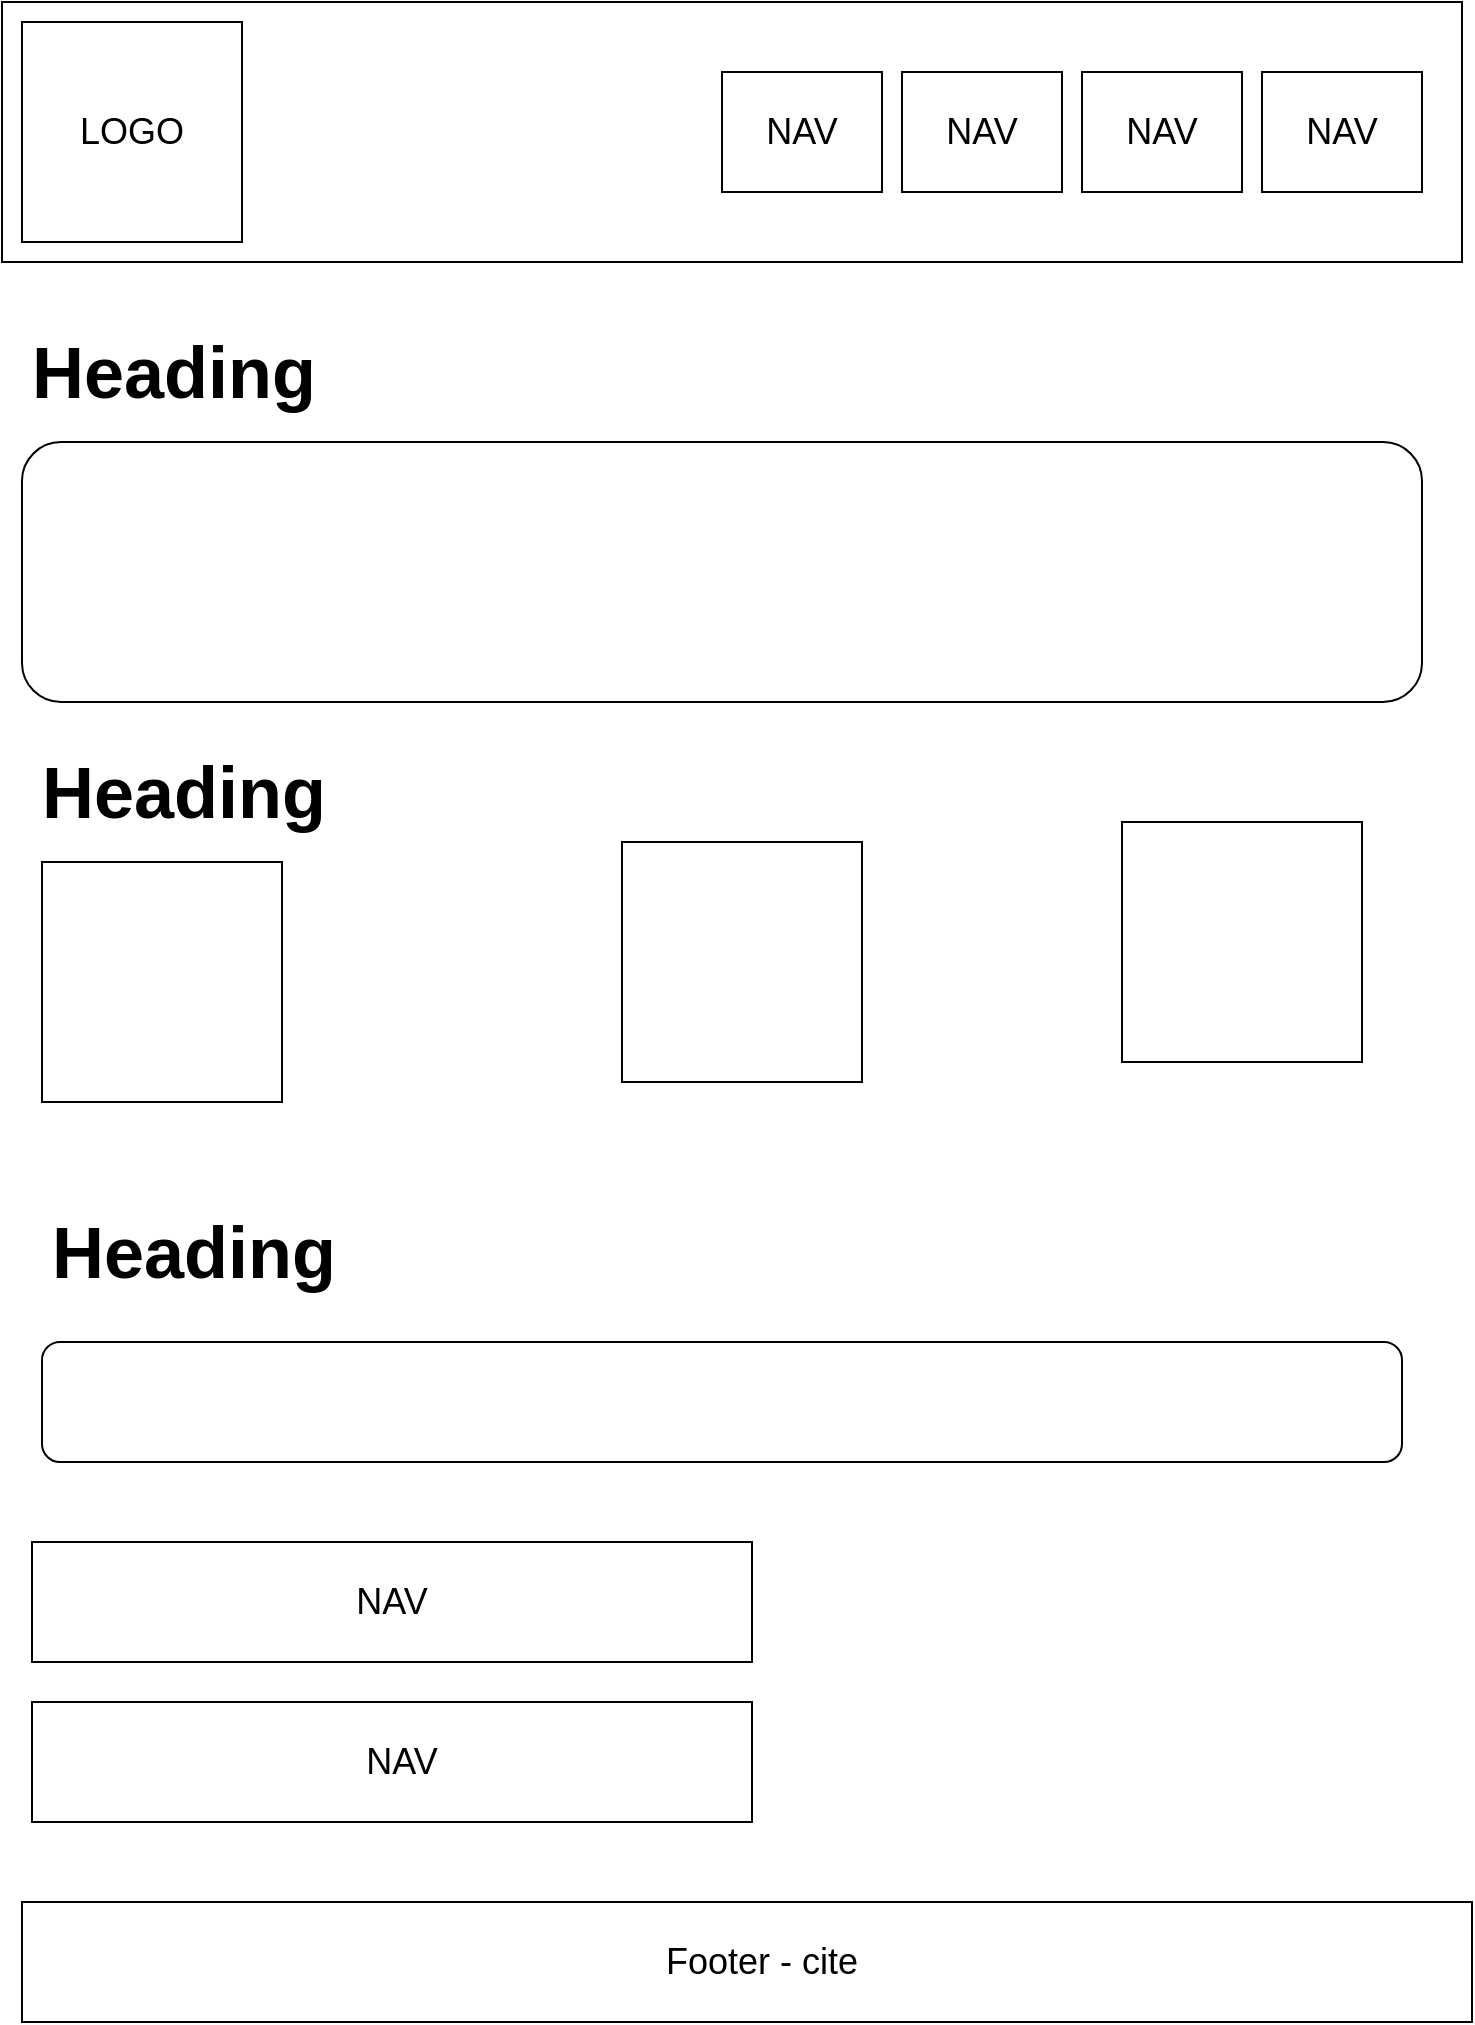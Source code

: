 <mxfile version="13.6.5" type="github"><diagram id="-o8GUzsrYV6Ydb4YShDQ" name="Page-1"><mxGraphModel dx="1021" dy="567" grid="1" gridSize="10" guides="1" tooltips="1" connect="1" arrows="1" fold="1" page="1" pageScale="1" pageWidth="850" pageHeight="1100" math="0" shadow="0"><root><mxCell id="0"/><mxCell id="1" parent="0"/><mxCell id="6OnlkgYtPd4ieL0SK_qN-2" value="" style="rounded=0;whiteSpace=wrap;html=1;" vertex="1" parent="1"><mxGeometry x="60" y="60" width="730" height="130" as="geometry"/></mxCell><mxCell id="6OnlkgYtPd4ieL0SK_qN-3" value="" style="whiteSpace=wrap;html=1;aspect=fixed;" vertex="1" parent="1"><mxGeometry x="70" y="70" width="110" height="110" as="geometry"/></mxCell><mxCell id="6OnlkgYtPd4ieL0SK_qN-4" value="LOGO" style="text;html=1;strokeColor=none;fillColor=none;align=center;verticalAlign=middle;whiteSpace=wrap;rounded=0;fontSize=18;" vertex="1" parent="1"><mxGeometry x="90" y="90" width="70" height="70" as="geometry"/></mxCell><mxCell id="6OnlkgYtPd4ieL0SK_qN-5" value="" style="rounded=0;whiteSpace=wrap;html=1;fontSize=18;" vertex="1" parent="1"><mxGeometry x="420" y="95" width="80" height="60" as="geometry"/></mxCell><mxCell id="6OnlkgYtPd4ieL0SK_qN-6" value="" style="rounded=0;whiteSpace=wrap;html=1;fontSize=18;" vertex="1" parent="1"><mxGeometry x="510" y="95" width="80" height="60" as="geometry"/></mxCell><mxCell id="6OnlkgYtPd4ieL0SK_qN-7" value="" style="rounded=0;whiteSpace=wrap;html=1;fontSize=18;" vertex="1" parent="1"><mxGeometry x="600" y="95" width="80" height="60" as="geometry"/></mxCell><mxCell id="6OnlkgYtPd4ieL0SK_qN-8" value="" style="rounded=0;whiteSpace=wrap;html=1;fontSize=18;" vertex="1" parent="1"><mxGeometry x="690" y="95" width="80" height="60" as="geometry"/></mxCell><mxCell id="6OnlkgYtPd4ieL0SK_qN-10" value="NAV" style="text;html=1;strokeColor=none;fillColor=none;align=center;verticalAlign=middle;whiteSpace=wrap;rounded=0;fontSize=18;" vertex="1" parent="1"><mxGeometry x="710" y="115" width="40" height="20" as="geometry"/></mxCell><mxCell id="6OnlkgYtPd4ieL0SK_qN-11" value="NAV" style="text;html=1;strokeColor=none;fillColor=none;align=center;verticalAlign=middle;whiteSpace=wrap;rounded=0;fontSize=18;" vertex="1" parent="1"><mxGeometry x="620" y="115" width="40" height="20" as="geometry"/></mxCell><mxCell id="6OnlkgYtPd4ieL0SK_qN-12" value="NAV" style="text;html=1;strokeColor=none;fillColor=none;align=center;verticalAlign=middle;whiteSpace=wrap;rounded=0;fontSize=18;" vertex="1" parent="1"><mxGeometry x="530" y="115" width="40" height="20" as="geometry"/></mxCell><mxCell id="6OnlkgYtPd4ieL0SK_qN-13" value="NAV" style="text;html=1;strokeColor=none;fillColor=none;align=center;verticalAlign=middle;whiteSpace=wrap;rounded=0;fontSize=18;" vertex="1" parent="1"><mxGeometry x="440" y="115" width="40" height="20" as="geometry"/></mxCell><mxCell id="6OnlkgYtPd4ieL0SK_qN-15" value="&lt;h1&gt;Heading&lt;/h1&gt;&lt;p&gt;Lorem ipsum dolor sit amet, consectetur adipisicing elit, sed do eiusmod tempor incididunt ut labore et dolore magna aliqua.&lt;/p&gt;" style="text;html=1;strokeColor=none;fillColor=none;spacing=5;spacingTop=-20;whiteSpace=wrap;overflow=hidden;rounded=0;fontSize=18;" vertex="1" parent="1"><mxGeometry x="70" y="210" width="160" height="70" as="geometry"/></mxCell><mxCell id="6OnlkgYtPd4ieL0SK_qN-17" value="" style="rounded=1;whiteSpace=wrap;html=1;fontSize=18;" vertex="1" parent="1"><mxGeometry x="70" y="280" width="700" height="130" as="geometry"/></mxCell><mxCell id="6OnlkgYtPd4ieL0SK_qN-19" value="&lt;h1&gt;Heading&lt;/h1&gt;&lt;p&gt;Lorem ipsum dolor sit amet, consectetur adipisicing elit, sed do eiusmod tempor incididunt ut labore et dolore magna aliqua.&lt;/p&gt;" style="text;html=1;strokeColor=none;fillColor=none;spacing=5;spacingTop=-20;whiteSpace=wrap;overflow=hidden;rounded=0;fontSize=18;" vertex="1" parent="1"><mxGeometry x="75" y="420" width="150" height="70" as="geometry"/></mxCell><mxCell id="6OnlkgYtPd4ieL0SK_qN-20" value="" style="whiteSpace=wrap;html=1;aspect=fixed;rounded=0;fontSize=18;" vertex="1" parent="1"><mxGeometry x="80" y="490" width="120" height="120" as="geometry"/></mxCell><mxCell id="6OnlkgYtPd4ieL0SK_qN-21" value="" style="whiteSpace=wrap;html=1;aspect=fixed;rounded=0;fontSize=18;" vertex="1" parent="1"><mxGeometry x="370" y="480" width="120" height="120" as="geometry"/></mxCell><mxCell id="6OnlkgYtPd4ieL0SK_qN-22" value="" style="whiteSpace=wrap;html=1;aspect=fixed;rounded=0;fontSize=18;" vertex="1" parent="1"><mxGeometry x="620" y="470" width="120" height="120" as="geometry"/></mxCell><mxCell id="6OnlkgYtPd4ieL0SK_qN-25" value="&lt;h1&gt;Heading&lt;/h1&gt;&lt;p&gt;Lorem ipsum dolor sit amet, consectetur adipisicing elit, sed do eiusmod tempor incididunt ut labore et dolore magna aliqua.&lt;/p&gt;" style="text;html=1;strokeColor=none;fillColor=none;spacing=5;spacingTop=-20;whiteSpace=wrap;overflow=hidden;rounded=0;fontSize=18;" vertex="1" parent="1"><mxGeometry x="80" y="650" width="180" height="70" as="geometry"/></mxCell><mxCell id="6OnlkgYtPd4ieL0SK_qN-26" value="" style="rounded=0;whiteSpace=wrap;html=1;fontSize=18;" vertex="1" parent="1"><mxGeometry x="75" y="830" width="360" height="60" as="geometry"/></mxCell><mxCell id="6OnlkgYtPd4ieL0SK_qN-27" value="" style="rounded=0;whiteSpace=wrap;html=1;fontSize=18;" vertex="1" parent="1"><mxGeometry x="75" y="910" width="360" height="60" as="geometry"/></mxCell><mxCell id="6OnlkgYtPd4ieL0SK_qN-28" value="NAV" style="text;html=1;strokeColor=none;fillColor=none;align=center;verticalAlign=middle;whiteSpace=wrap;rounded=0;fontSize=18;" vertex="1" parent="1"><mxGeometry x="120" y="850" width="270" height="20" as="geometry"/></mxCell><mxCell id="6OnlkgYtPd4ieL0SK_qN-9" value="NAV" style="text;html=1;strokeColor=none;fillColor=none;align=center;verticalAlign=middle;whiteSpace=wrap;rounded=0;fontSize=18;" vertex="1" parent="1"><mxGeometry x="130" y="930" width="260" height="20" as="geometry"/></mxCell><mxCell id="6OnlkgYtPd4ieL0SK_qN-29" value="" style="rounded=1;whiteSpace=wrap;html=1;fontSize=18;" vertex="1" parent="1"><mxGeometry x="80" y="730" width="680" height="60" as="geometry"/></mxCell><mxCell id="6OnlkgYtPd4ieL0SK_qN-30" value="" style="rounded=0;whiteSpace=wrap;html=1;fontSize=18;" vertex="1" parent="1"><mxGeometry x="70" y="1010" width="725" height="60" as="geometry"/></mxCell><mxCell id="6OnlkgYtPd4ieL0SK_qN-31" value="Footer - cite" style="text;html=1;strokeColor=none;fillColor=none;align=center;verticalAlign=middle;whiteSpace=wrap;rounded=0;fontSize=18;" vertex="1" parent="1"><mxGeometry x="390" y="1030" width="100" height="20" as="geometry"/></mxCell></root></mxGraphModel></diagram></mxfile>